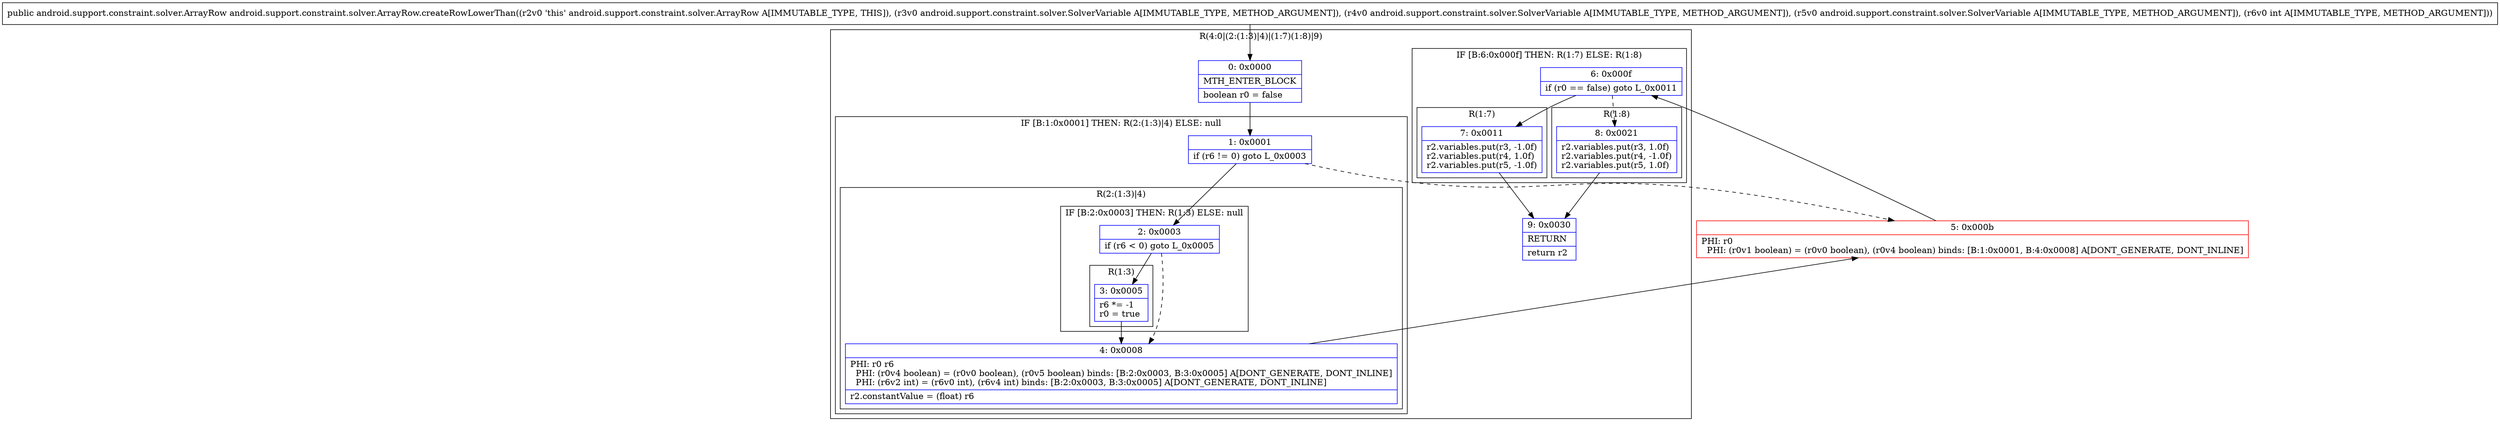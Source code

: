 digraph "CFG forandroid.support.constraint.solver.ArrayRow.createRowLowerThan(Landroid\/support\/constraint\/solver\/SolverVariable;Landroid\/support\/constraint\/solver\/SolverVariable;Landroid\/support\/constraint\/solver\/SolverVariable;I)Landroid\/support\/constraint\/solver\/ArrayRow;" {
subgraph cluster_Region_95086525 {
label = "R(4:0|(2:(1:3)|4)|(1:7)(1:8)|9)";
node [shape=record,color=blue];
Node_0 [shape=record,label="{0\:\ 0x0000|MTH_ENTER_BLOCK\l|boolean r0 = false\l}"];
subgraph cluster_IfRegion_1426269152 {
label = "IF [B:1:0x0001] THEN: R(2:(1:3)|4) ELSE: null";
node [shape=record,color=blue];
Node_1 [shape=record,label="{1\:\ 0x0001|if (r6 != 0) goto L_0x0003\l}"];
subgraph cluster_Region_1804167273 {
label = "R(2:(1:3)|4)";
node [shape=record,color=blue];
subgraph cluster_IfRegion_1739297633 {
label = "IF [B:2:0x0003] THEN: R(1:3) ELSE: null";
node [shape=record,color=blue];
Node_2 [shape=record,label="{2\:\ 0x0003|if (r6 \< 0) goto L_0x0005\l}"];
subgraph cluster_Region_813810754 {
label = "R(1:3)";
node [shape=record,color=blue];
Node_3 [shape=record,label="{3\:\ 0x0005|r6 *= \-1\lr0 = true\l}"];
}
}
Node_4 [shape=record,label="{4\:\ 0x0008|PHI: r0 r6 \l  PHI: (r0v4 boolean) = (r0v0 boolean), (r0v5 boolean) binds: [B:2:0x0003, B:3:0x0005] A[DONT_GENERATE, DONT_INLINE]\l  PHI: (r6v2 int) = (r6v0 int), (r6v4 int) binds: [B:2:0x0003, B:3:0x0005] A[DONT_GENERATE, DONT_INLINE]\l|r2.constantValue = (float) r6\l}"];
}
}
subgraph cluster_IfRegion_1503628524 {
label = "IF [B:6:0x000f] THEN: R(1:7) ELSE: R(1:8)";
node [shape=record,color=blue];
Node_6 [shape=record,label="{6\:\ 0x000f|if (r0 == false) goto L_0x0011\l}"];
subgraph cluster_Region_294346188 {
label = "R(1:7)";
node [shape=record,color=blue];
Node_7 [shape=record,label="{7\:\ 0x0011|r2.variables.put(r3, \-1.0f)\lr2.variables.put(r4, 1.0f)\lr2.variables.put(r5, \-1.0f)\l}"];
}
subgraph cluster_Region_1574658110 {
label = "R(1:8)";
node [shape=record,color=blue];
Node_8 [shape=record,label="{8\:\ 0x0021|r2.variables.put(r3, 1.0f)\lr2.variables.put(r4, \-1.0f)\lr2.variables.put(r5, 1.0f)\l}"];
}
}
Node_9 [shape=record,label="{9\:\ 0x0030|RETURN\l|return r2\l}"];
}
Node_5 [shape=record,color=red,label="{5\:\ 0x000b|PHI: r0 \l  PHI: (r0v1 boolean) = (r0v0 boolean), (r0v4 boolean) binds: [B:1:0x0001, B:4:0x0008] A[DONT_GENERATE, DONT_INLINE]\l}"];
MethodNode[shape=record,label="{public android.support.constraint.solver.ArrayRow android.support.constraint.solver.ArrayRow.createRowLowerThan((r2v0 'this' android.support.constraint.solver.ArrayRow A[IMMUTABLE_TYPE, THIS]), (r3v0 android.support.constraint.solver.SolverVariable A[IMMUTABLE_TYPE, METHOD_ARGUMENT]), (r4v0 android.support.constraint.solver.SolverVariable A[IMMUTABLE_TYPE, METHOD_ARGUMENT]), (r5v0 android.support.constraint.solver.SolverVariable A[IMMUTABLE_TYPE, METHOD_ARGUMENT]), (r6v0 int A[IMMUTABLE_TYPE, METHOD_ARGUMENT])) }"];
MethodNode -> Node_0;
Node_0 -> Node_1;
Node_1 -> Node_2;
Node_1 -> Node_5[style=dashed];
Node_2 -> Node_3;
Node_2 -> Node_4[style=dashed];
Node_3 -> Node_4;
Node_4 -> Node_5;
Node_6 -> Node_7;
Node_6 -> Node_8[style=dashed];
Node_7 -> Node_9;
Node_8 -> Node_9;
Node_5 -> Node_6;
}


